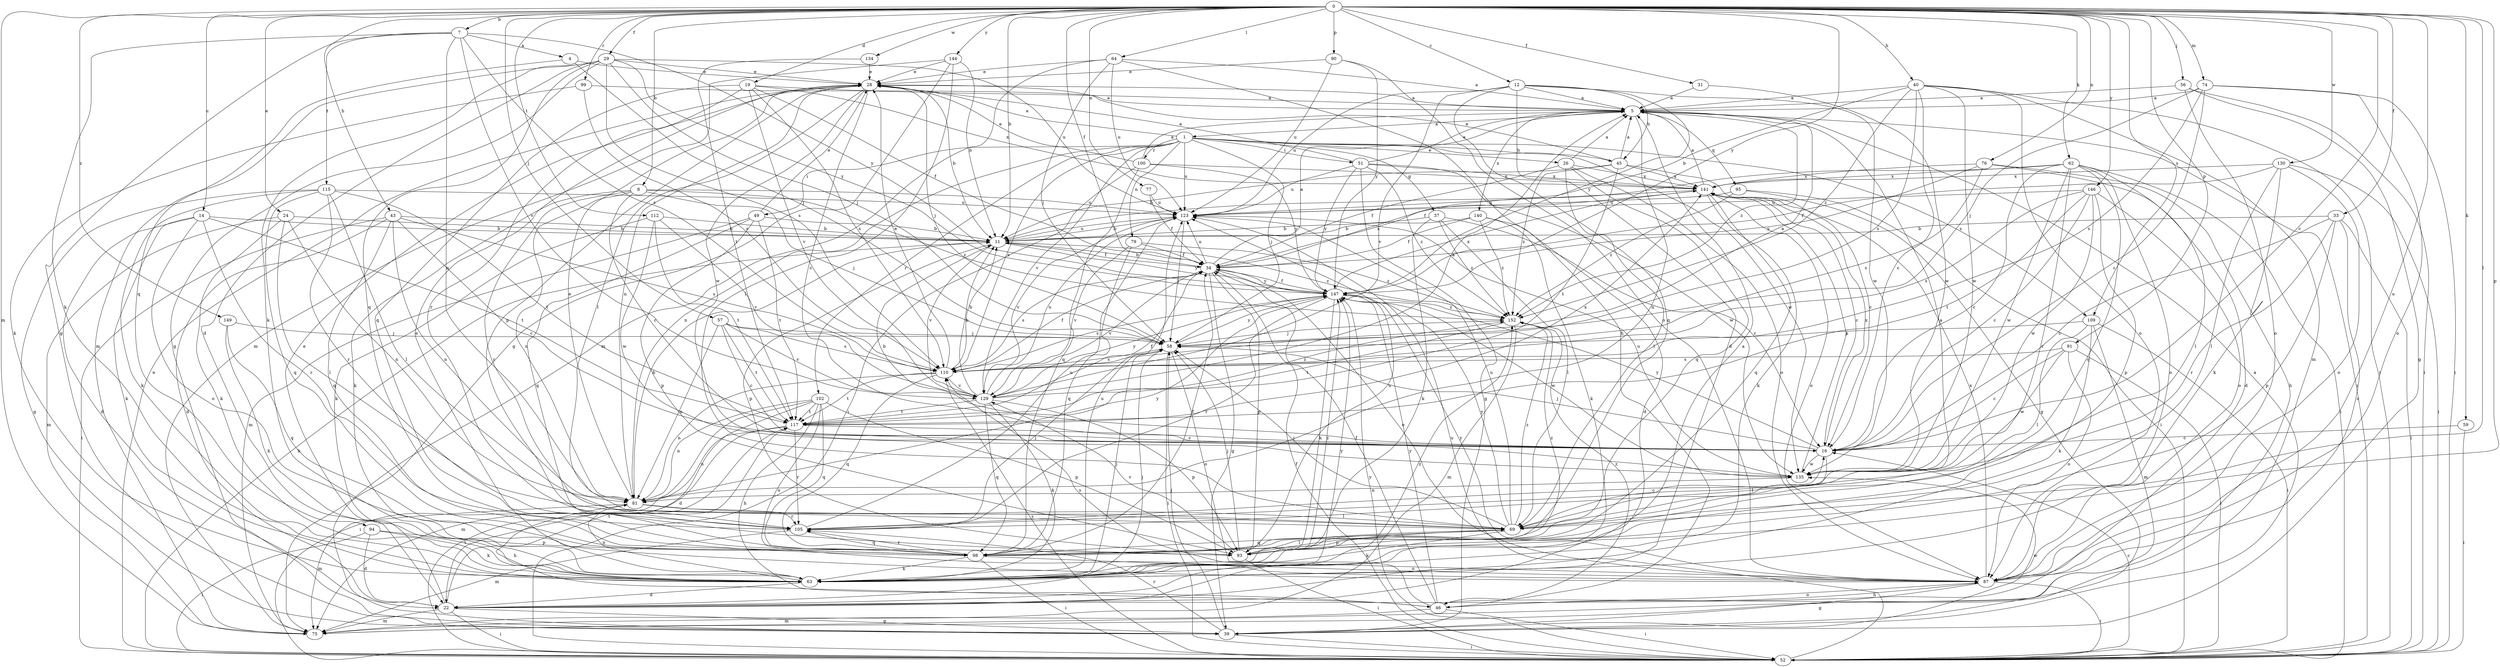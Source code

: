 strict digraph  {
0;
1;
4;
5;
7;
8;
11;
12;
14;
16;
19;
22;
24;
26;
28;
29;
31;
33;
34;
37;
39;
40;
43;
45;
46;
49;
51;
52;
56;
57;
58;
59;
62;
63;
64;
69;
74;
75;
76;
77;
79;
81;
87;
90;
91;
93;
94;
95;
98;
99;
100;
102;
105;
109;
110;
112;
115;
117;
123;
129;
130;
134;
135;
140;
141;
144;
146;
147;
149;
152;
0 -> 7  [label=b];
0 -> 8  [label=b];
0 -> 11  [label=b];
0 -> 12  [label=c];
0 -> 14  [label=c];
0 -> 16  [label=c];
0 -> 19  [label=d];
0 -> 24  [label=e];
0 -> 29  [label=f];
0 -> 31  [label=f];
0 -> 33  [label=f];
0 -> 34  [label=f];
0 -> 40  [label=h];
0 -> 43  [label=h];
0 -> 56  [label=j];
0 -> 57  [label=j];
0 -> 59  [label=k];
0 -> 62  [label=k];
0 -> 64  [label=l];
0 -> 69  [label=l];
0 -> 74  [label=m];
0 -> 75  [label=m];
0 -> 76  [label=n];
0 -> 77  [label=n];
0 -> 87  [label=o];
0 -> 90  [label=p];
0 -> 91  [label=p];
0 -> 93  [label=p];
0 -> 99  [label=r];
0 -> 109  [label=s];
0 -> 112  [label=t];
0 -> 130  [label=w];
0 -> 134  [label=w];
0 -> 144  [label=y];
0 -> 146  [label=y];
0 -> 147  [label=y];
0 -> 149  [label=z];
1 -> 26  [label=e];
1 -> 28  [label=e];
1 -> 37  [label=g];
1 -> 45  [label=h];
1 -> 49  [label=i];
1 -> 51  [label=i];
1 -> 58  [label=j];
1 -> 79  [label=n];
1 -> 81  [label=n];
1 -> 100  [label=r];
1 -> 102  [label=r];
1 -> 109  [label=s];
1 -> 110  [label=s];
1 -> 123  [label=u];
1 -> 129  [label=v];
1 -> 135  [label=w];
4 -> 28  [label=e];
4 -> 58  [label=j];
4 -> 94  [label=q];
5 -> 1  [label=a];
5 -> 52  [label=i];
5 -> 81  [label=n];
5 -> 95  [label=q];
5 -> 140  [label=x];
5 -> 152  [label=z];
7 -> 4  [label=a];
7 -> 39  [label=g];
7 -> 63  [label=k];
7 -> 81  [label=n];
7 -> 110  [label=s];
7 -> 115  [label=t];
7 -> 129  [label=v];
7 -> 147  [label=y];
8 -> 16  [label=c];
8 -> 58  [label=j];
8 -> 63  [label=k];
8 -> 81  [label=n];
8 -> 105  [label=r];
8 -> 123  [label=u];
8 -> 152  [label=z];
11 -> 34  [label=f];
11 -> 93  [label=p];
11 -> 123  [label=u];
11 -> 129  [label=v];
11 -> 147  [label=y];
11 -> 152  [label=z];
12 -> 5  [label=a];
12 -> 22  [label=d];
12 -> 45  [label=h];
12 -> 98  [label=q];
12 -> 123  [label=u];
12 -> 129  [label=v];
12 -> 135  [label=w];
12 -> 147  [label=y];
14 -> 11  [label=b];
14 -> 22  [label=d];
14 -> 63  [label=k];
14 -> 87  [label=o];
14 -> 105  [label=r];
14 -> 117  [label=t];
16 -> 11  [label=b];
16 -> 58  [label=j];
16 -> 69  [label=l];
16 -> 135  [label=w];
16 -> 141  [label=x];
16 -> 147  [label=y];
19 -> 5  [label=a];
19 -> 34  [label=f];
19 -> 98  [label=q];
19 -> 105  [label=r];
19 -> 110  [label=s];
19 -> 129  [label=v];
19 -> 141  [label=x];
22 -> 28  [label=e];
22 -> 39  [label=g];
22 -> 52  [label=i];
22 -> 58  [label=j];
22 -> 75  [label=m];
22 -> 117  [label=t];
22 -> 147  [label=y];
22 -> 152  [label=z];
24 -> 11  [label=b];
24 -> 63  [label=k];
24 -> 69  [label=l];
24 -> 75  [label=m];
24 -> 81  [label=n];
26 -> 5  [label=a];
26 -> 34  [label=f];
26 -> 69  [label=l];
26 -> 87  [label=o];
26 -> 98  [label=q];
26 -> 141  [label=x];
28 -> 5  [label=a];
28 -> 11  [label=b];
28 -> 16  [label=c];
28 -> 58  [label=j];
28 -> 69  [label=l];
28 -> 81  [label=n];
28 -> 93  [label=p];
28 -> 135  [label=w];
29 -> 22  [label=d];
29 -> 28  [label=e];
29 -> 39  [label=g];
29 -> 58  [label=j];
29 -> 63  [label=k];
29 -> 75  [label=m];
29 -> 98  [label=q];
29 -> 110  [label=s];
29 -> 123  [label=u];
29 -> 147  [label=y];
31 -> 5  [label=a];
31 -> 135  [label=w];
33 -> 11  [label=b];
33 -> 16  [label=c];
33 -> 52  [label=i];
33 -> 87  [label=o];
33 -> 93  [label=p];
33 -> 105  [label=r];
34 -> 5  [label=a];
34 -> 11  [label=b];
34 -> 39  [label=g];
34 -> 87  [label=o];
34 -> 93  [label=p];
34 -> 110  [label=s];
34 -> 123  [label=u];
34 -> 129  [label=v];
34 -> 141  [label=x];
34 -> 147  [label=y];
37 -> 11  [label=b];
37 -> 16  [label=c];
37 -> 63  [label=k];
37 -> 69  [label=l];
37 -> 152  [label=z];
39 -> 5  [label=a];
39 -> 52  [label=i];
39 -> 58  [label=j];
39 -> 105  [label=r];
39 -> 135  [label=w];
40 -> 5  [label=a];
40 -> 11  [label=b];
40 -> 16  [label=c];
40 -> 52  [label=i];
40 -> 75  [label=m];
40 -> 87  [label=o];
40 -> 110  [label=s];
40 -> 135  [label=w];
40 -> 152  [label=z];
43 -> 11  [label=b];
43 -> 16  [label=c];
43 -> 22  [label=d];
43 -> 52  [label=i];
43 -> 81  [label=n];
43 -> 98  [label=q];
43 -> 110  [label=s];
45 -> 5  [label=a];
45 -> 11  [label=b];
45 -> 16  [label=c];
45 -> 28  [label=e];
45 -> 117  [label=t];
45 -> 141  [label=x];
45 -> 152  [label=z];
46 -> 34  [label=f];
46 -> 52  [label=i];
46 -> 75  [label=m];
46 -> 87  [label=o];
46 -> 110  [label=s];
46 -> 147  [label=y];
46 -> 152  [label=z];
49 -> 11  [label=b];
49 -> 28  [label=e];
49 -> 75  [label=m];
49 -> 93  [label=p];
49 -> 98  [label=q];
49 -> 117  [label=t];
51 -> 5  [label=a];
51 -> 28  [label=e];
51 -> 39  [label=g];
51 -> 123  [label=u];
51 -> 135  [label=w];
51 -> 141  [label=x];
51 -> 147  [label=y];
51 -> 152  [label=z];
52 -> 11  [label=b];
52 -> 16  [label=c];
52 -> 28  [label=e];
52 -> 34  [label=f];
52 -> 110  [label=s];
52 -> 117  [label=t];
52 -> 123  [label=u];
52 -> 147  [label=y];
56 -> 5  [label=a];
56 -> 39  [label=g];
56 -> 52  [label=i];
56 -> 87  [label=o];
57 -> 16  [label=c];
57 -> 58  [label=j];
57 -> 81  [label=n];
57 -> 110  [label=s];
57 -> 117  [label=t];
57 -> 129  [label=v];
58 -> 5  [label=a];
58 -> 52  [label=i];
58 -> 87  [label=o];
58 -> 110  [label=s];
58 -> 147  [label=y];
59 -> 16  [label=c];
59 -> 52  [label=i];
62 -> 16  [label=c];
62 -> 22  [label=d];
62 -> 34  [label=f];
62 -> 52  [label=i];
62 -> 87  [label=o];
62 -> 98  [label=q];
62 -> 105  [label=r];
62 -> 135  [label=w];
62 -> 141  [label=x];
63 -> 5  [label=a];
63 -> 22  [label=d];
63 -> 28  [label=e];
63 -> 58  [label=j];
63 -> 81  [label=n];
63 -> 123  [label=u];
63 -> 147  [label=y];
64 -> 5  [label=a];
64 -> 28  [label=e];
64 -> 46  [label=h];
64 -> 58  [label=j];
64 -> 75  [label=m];
64 -> 123  [label=u];
69 -> 5  [label=a];
69 -> 58  [label=j];
69 -> 63  [label=k];
69 -> 93  [label=p];
69 -> 98  [label=q];
69 -> 123  [label=u];
69 -> 147  [label=y];
69 -> 152  [label=z];
74 -> 5  [label=a];
74 -> 16  [label=c];
74 -> 52  [label=i];
74 -> 58  [label=j];
74 -> 87  [label=o];
74 -> 110  [label=s];
76 -> 46  [label=h];
76 -> 69  [label=l];
76 -> 110  [label=s];
76 -> 141  [label=x];
76 -> 147  [label=y];
77 -> 34  [label=f];
77 -> 123  [label=u];
79 -> 34  [label=f];
79 -> 98  [label=q];
79 -> 129  [label=v];
79 -> 152  [label=z];
81 -> 11  [label=b];
81 -> 28  [label=e];
81 -> 46  [label=h];
81 -> 69  [label=l];
81 -> 75  [label=m];
81 -> 105  [label=r];
81 -> 147  [label=y];
87 -> 39  [label=g];
87 -> 46  [label=h];
87 -> 52  [label=i];
87 -> 141  [label=x];
87 -> 147  [label=y];
90 -> 28  [label=e];
90 -> 87  [label=o];
90 -> 123  [label=u];
90 -> 147  [label=y];
91 -> 16  [label=c];
91 -> 52  [label=i];
91 -> 87  [label=o];
91 -> 110  [label=s];
91 -> 135  [label=w];
93 -> 52  [label=i];
93 -> 58  [label=j];
93 -> 69  [label=l];
93 -> 123  [label=u];
93 -> 129  [label=v];
93 -> 152  [label=z];
94 -> 22  [label=d];
94 -> 52  [label=i];
94 -> 63  [label=k];
94 -> 93  [label=p];
95 -> 39  [label=g];
95 -> 52  [label=i];
95 -> 123  [label=u];
95 -> 152  [label=z];
98 -> 34  [label=f];
98 -> 52  [label=i];
98 -> 63  [label=k];
98 -> 87  [label=o];
98 -> 105  [label=r];
99 -> 5  [label=a];
99 -> 63  [label=k];
99 -> 110  [label=s];
100 -> 5  [label=a];
100 -> 28  [label=e];
100 -> 52  [label=i];
100 -> 98  [label=q];
100 -> 141  [label=x];
100 -> 147  [label=y];
102 -> 22  [label=d];
102 -> 46  [label=h];
102 -> 52  [label=i];
102 -> 81  [label=n];
102 -> 87  [label=o];
102 -> 93  [label=p];
102 -> 98  [label=q];
102 -> 117  [label=t];
105 -> 16  [label=c];
105 -> 58  [label=j];
105 -> 75  [label=m];
105 -> 98  [label=q];
105 -> 123  [label=u];
109 -> 52  [label=i];
109 -> 58  [label=j];
109 -> 63  [label=k];
109 -> 69  [label=l];
109 -> 75  [label=m];
110 -> 11  [label=b];
110 -> 28  [label=e];
110 -> 34  [label=f];
110 -> 81  [label=n];
110 -> 98  [label=q];
110 -> 117  [label=t];
110 -> 129  [label=v];
112 -> 11  [label=b];
112 -> 63  [label=k];
112 -> 117  [label=t];
112 -> 129  [label=v];
112 -> 135  [label=w];
115 -> 39  [label=g];
115 -> 63  [label=k];
115 -> 69  [label=l];
115 -> 98  [label=q];
115 -> 105  [label=r];
115 -> 117  [label=t];
115 -> 123  [label=u];
117 -> 16  [label=c];
117 -> 34  [label=f];
117 -> 75  [label=m];
117 -> 81  [label=n];
117 -> 105  [label=r];
117 -> 141  [label=x];
123 -> 11  [label=b];
123 -> 58  [label=j];
123 -> 129  [label=v];
129 -> 5  [label=a];
129 -> 11  [label=b];
129 -> 63  [label=k];
129 -> 93  [label=p];
129 -> 98  [label=q];
129 -> 117  [label=t];
129 -> 123  [label=u];
129 -> 147  [label=y];
129 -> 152  [label=z];
130 -> 34  [label=f];
130 -> 52  [label=i];
130 -> 63  [label=k];
130 -> 69  [label=l];
130 -> 87  [label=o];
130 -> 141  [label=x];
134 -> 28  [label=e];
134 -> 117  [label=t];
135 -> 81  [label=n];
135 -> 123  [label=u];
135 -> 141  [label=x];
140 -> 11  [label=b];
140 -> 22  [label=d];
140 -> 34  [label=f];
140 -> 63  [label=k];
140 -> 152  [label=z];
141 -> 5  [label=a];
141 -> 16  [label=c];
141 -> 63  [label=k];
141 -> 87  [label=o];
141 -> 98  [label=q];
141 -> 123  [label=u];
144 -> 11  [label=b];
144 -> 28  [label=e];
144 -> 39  [label=g];
144 -> 69  [label=l];
144 -> 75  [label=m];
146 -> 16  [label=c];
146 -> 87  [label=o];
146 -> 93  [label=p];
146 -> 110  [label=s];
146 -> 117  [label=t];
146 -> 123  [label=u];
146 -> 135  [label=w];
147 -> 34  [label=f];
147 -> 63  [label=k];
147 -> 105  [label=r];
147 -> 110  [label=s];
147 -> 135  [label=w];
147 -> 141  [label=x];
147 -> 152  [label=z];
149 -> 58  [label=j];
149 -> 63  [label=k];
149 -> 98  [label=q];
152 -> 58  [label=j];
152 -> 75  [label=m];
152 -> 117  [label=t];
}

